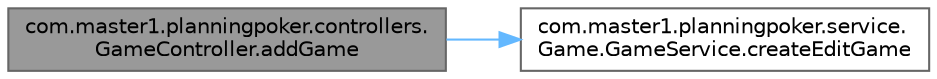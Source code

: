 digraph "com.master1.planningpoker.controllers.GameController.addGame"
{
 // LATEX_PDF_SIZE
  bgcolor="transparent";
  edge [fontname=Helvetica,fontsize=10,labelfontname=Helvetica,labelfontsize=10];
  node [fontname=Helvetica,fontsize=10,shape=box,height=0.2,width=0.4];
  rankdir="LR";
  Node1 [id="Node000001",label="com.master1.planningpoker.controllers.\lGameController.addGame",height=0.2,width=0.4,color="gray40", fillcolor="grey60", style="filled", fontcolor="black",tooltip="Ajoute ou modifie un jeu (game). Cette méthode permet d'ajouter ou de modifier un jeu dans le système..."];
  Node1 -> Node2 [id="edge1_Node000001_Node000002",color="steelblue1",style="solid",tooltip=" "];
  Node2 [id="Node000002",label="com.master1.planningpoker.service.\lGame.GameService.createEditGame",height=0.2,width=0.4,color="grey40", fillcolor="white", style="filled",URL="$classcom_1_1master1_1_1planningpoker_1_1service_1_1_game_1_1_game_service.html#a322e04511a53014c548a2e24257b75f6",tooltip=" "];
}
